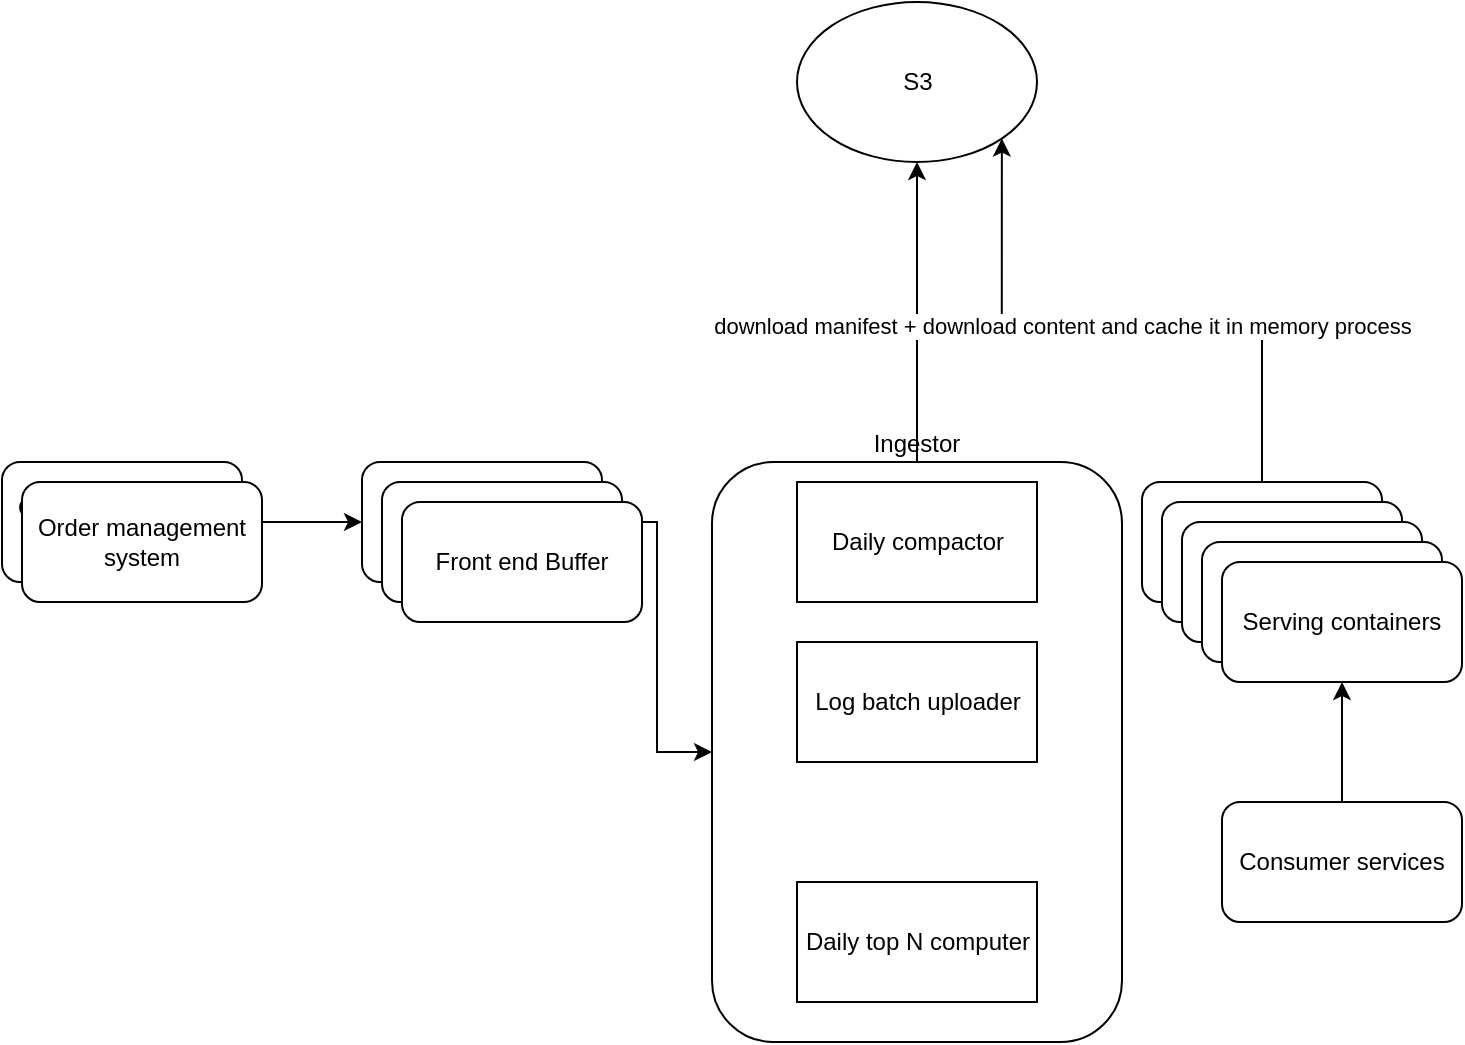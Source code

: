<mxfile>
    <diagram id="AFPm3s70NBBsmX_n86MJ" name="Sales rank">
        <mxGraphModel dx="569" dy="847" grid="1" gridSize="10" guides="1" tooltips="1" connect="1" arrows="1" fold="1" page="1" pageScale="1" pageWidth="850" pageHeight="1100" math="0" shadow="0">
            <root>
                <mxCell id="0"/>
                <mxCell id="1" parent="0"/>
                <mxCell id="28" value="" style="edgeStyle=orthogonalEdgeStyle;rounded=0;orthogonalLoop=1;jettySize=auto;html=1;entryX=0;entryY=0.5;entryDx=0;entryDy=0;" parent="1" source="26" target="29" edge="1">
                    <mxGeometry relative="1" as="geometry">
                        <mxPoint x="270" y="350" as="targetPoint"/>
                    </mxGeometry>
                </mxCell>
                <mxCell id="26" value="Order management system" style="rounded=1;whiteSpace=wrap;html=1;" parent="1" vertex="1">
                    <mxGeometry x="70" y="320" width="120" height="60" as="geometry"/>
                </mxCell>
                <mxCell id="37" value="" style="edgeStyle=orthogonalEdgeStyle;rounded=0;orthogonalLoop=1;jettySize=auto;html=1;" parent="1" source="29" target="36" edge="1">
                    <mxGeometry relative="1" as="geometry"/>
                </mxCell>
                <mxCell id="29" value="Front end Buffer" style="rounded=1;whiteSpace=wrap;html=1;" parent="1" vertex="1">
                    <mxGeometry x="250" y="320" width="120" height="60" as="geometry"/>
                </mxCell>
                <mxCell id="40" value="" style="edgeStyle=orthogonalEdgeStyle;rounded=0;orthogonalLoop=1;jettySize=auto;html=1;" parent="1" source="36" target="39" edge="1">
                    <mxGeometry relative="1" as="geometry"/>
                </mxCell>
                <mxCell id="36" value="Ingestor" style="rounded=1;whiteSpace=wrap;html=1;labelPosition=center;verticalLabelPosition=top;align=center;verticalAlign=bottom;" parent="1" vertex="1">
                    <mxGeometry x="425" y="320" width="205" height="290" as="geometry"/>
                </mxCell>
                <mxCell id="39" value="S3" style="ellipse;whiteSpace=wrap;html=1;" parent="1" vertex="1">
                    <mxGeometry x="467.5" y="90" width="120" height="80" as="geometry"/>
                </mxCell>
                <mxCell id="42" style="edgeStyle=orthogonalEdgeStyle;rounded=0;orthogonalLoop=1;jettySize=auto;html=1;exitX=0.5;exitY=0;exitDx=0;exitDy=0;entryX=1;entryY=1;entryDx=0;entryDy=0;" parent="1" source="41" target="39" edge="1">
                    <mxGeometry relative="1" as="geometry"/>
                </mxCell>
                <mxCell id="47" value="download manifest + download content and cache it in memory process" style="edgeLabel;html=1;align=center;verticalAlign=middle;resizable=0;points=[];" parent="42" vertex="1" connectable="0">
                    <mxGeometry x="0.195" y="2" relative="1" as="geometry">
                        <mxPoint as="offset"/>
                    </mxGeometry>
                </mxCell>
                <mxCell id="41" value="Serving containers" style="rounded=1;whiteSpace=wrap;html=1;" parent="1" vertex="1">
                    <mxGeometry x="640" y="330" width="120" height="60" as="geometry"/>
                </mxCell>
                <mxCell id="43" value="Serving containers" style="rounded=1;whiteSpace=wrap;html=1;" parent="1" vertex="1">
                    <mxGeometry x="650" y="340" width="120" height="60" as="geometry"/>
                </mxCell>
                <mxCell id="44" value="Serving containers" style="rounded=1;whiteSpace=wrap;html=1;" parent="1" vertex="1">
                    <mxGeometry x="660" y="350" width="120" height="60" as="geometry"/>
                </mxCell>
                <mxCell id="45" value="Serving containers" style="rounded=1;whiteSpace=wrap;html=1;" parent="1" vertex="1">
                    <mxGeometry x="670" y="360" width="120" height="60" as="geometry"/>
                </mxCell>
                <mxCell id="46" value="Serving containers" style="rounded=1;whiteSpace=wrap;html=1;" parent="1" vertex="1">
                    <mxGeometry x="680" y="370" width="120" height="60" as="geometry"/>
                </mxCell>
                <mxCell id="49" value="" style="edgeStyle=orthogonalEdgeStyle;rounded=0;orthogonalLoop=1;jettySize=auto;html=1;" parent="1" source="48" target="46" edge="1">
                    <mxGeometry relative="1" as="geometry"/>
                </mxCell>
                <mxCell id="48" value="Consumer services" style="rounded=1;whiteSpace=wrap;html=1;" parent="1" vertex="1">
                    <mxGeometry x="680" y="490" width="120" height="60" as="geometry"/>
                </mxCell>
                <mxCell id="50" value="Front end Buffer" style="rounded=1;whiteSpace=wrap;html=1;" parent="1" vertex="1">
                    <mxGeometry x="260" y="330" width="120" height="60" as="geometry"/>
                </mxCell>
                <mxCell id="51" value="Front end Buffer" style="rounded=1;whiteSpace=wrap;html=1;" parent="1" vertex="1">
                    <mxGeometry x="270" y="340" width="120" height="60" as="geometry"/>
                </mxCell>
                <mxCell id="54" value="Order management system" style="rounded=1;whiteSpace=wrap;html=1;" parent="1" vertex="1">
                    <mxGeometry x="80" y="330" width="120" height="60" as="geometry"/>
                </mxCell>
                <mxCell id="56" value="Daily compactor" style="rounded=0;whiteSpace=wrap;html=1;" parent="1" vertex="1">
                    <mxGeometry x="467.5" y="330" width="120" height="60" as="geometry"/>
                </mxCell>
                <mxCell id="57" value="Daily top N computer" style="rounded=0;whiteSpace=wrap;html=1;" parent="1" vertex="1">
                    <mxGeometry x="467.5" y="530" width="120" height="60" as="geometry"/>
                </mxCell>
                <mxCell id="58" value="Log batch uploader" style="rounded=0;whiteSpace=wrap;html=1;" parent="1" vertex="1">
                    <mxGeometry x="467.5" y="410" width="120" height="60" as="geometry"/>
                </mxCell>
            </root>
        </mxGraphModel>
    </diagram>
    <diagram id="jKgEYjnHm2MC6o7U8wDL" name="Dropbox">
        <mxGraphModel dx="931" dy="1167" grid="1" gridSize="10" guides="1" tooltips="1" connect="1" arrows="1" fold="1" page="1" pageScale="1" pageWidth="850" pageHeight="1100" math="0" shadow="0">
            <root>
                <mxCell id="DSjtpxqueDzjzjg9a0Ww-0"/>
                <mxCell id="DSjtpxqueDzjzjg9a0Ww-1" parent="DSjtpxqueDzjzjg9a0Ww-0"/>
                <mxCell id="DSjtpxqueDzjzjg9a0Ww-2" value="" style="outlineConnect=0;fontColor=#232F3E;gradientColor=none;fillColor=#232F3E;strokeColor=none;dashed=0;verticalLabelPosition=bottom;verticalAlign=top;align=center;html=1;fontSize=12;fontStyle=0;aspect=fixed;pointerEvents=1;shape=mxgraph.aws4.client;" parent="DSjtpxqueDzjzjg9a0Ww-1" vertex="1">
                    <mxGeometry x="80" y="410" width="78" height="76" as="geometry"/>
                </mxCell>
                <mxCell id="DSjtpxqueDzjzjg9a0Ww-3" value="" style="outlineConnect=0;fontColor=#232F3E;gradientColor=none;fillColor=#232F3E;strokeColor=none;dashed=0;verticalLabelPosition=bottom;verticalAlign=top;align=center;html=1;fontSize=12;fontStyle=0;aspect=fixed;pointerEvents=1;shape=mxgraph.aws4.client;" parent="DSjtpxqueDzjzjg9a0Ww-1" vertex="1">
                    <mxGeometry x="80" y="200" width="78" height="76" as="geometry"/>
                </mxCell>
                <mxCell id="waVIdy9hcFAFfPzVqJSb-1" value="&lt;h1&gt;Node A&lt;/h1&gt;&lt;div&gt;/ folder 1&lt;/div&gt;&lt;div&gt;&amp;nbsp; &amp;nbsp; file 1&lt;/div&gt;&lt;div&gt;&amp;nbsp; &amp;nbsp; file 2&lt;/div&gt;&lt;div&gt;&amp;nbsp; &amp;nbsp; / file 3&lt;/div&gt;&lt;div&gt;&amp;nbsp; &amp;nbsp; &amp;nbsp; &amp;nbsp; file 1&lt;/div&gt;&lt;div&gt;&amp;nbsp; &amp;nbsp; &amp;nbsp; &amp;nbsp; file 2&lt;/div&gt;" style="text;html=1;strokeColor=none;fillColor=none;spacing=5;spacingTop=-20;whiteSpace=wrap;overflow=hidden;rounded=0;" vertex="1" parent="DSjtpxqueDzjzjg9a0Ww-1">
                    <mxGeometry x="180" y="190" width="190" height="150" as="geometry"/>
                </mxCell>
                <mxCell id="waVIdy9hcFAFfPzVqJSb-2" value="&lt;h1&gt;Node B&lt;/h1&gt;&lt;div&gt;/ folder 1&lt;/div&gt;&lt;div&gt;&amp;nbsp; &amp;nbsp; file 1&lt;/div&gt;&lt;div&gt;&amp;nbsp; &amp;nbsp; file 2&lt;/div&gt;&lt;div&gt;&amp;nbsp; &amp;nbsp; / file 3&lt;/div&gt;&lt;div&gt;&amp;nbsp; &amp;nbsp; &amp;nbsp; &amp;nbsp; file 1&lt;/div&gt;&lt;div&gt;&amp;nbsp; &amp;nbsp; &amp;nbsp; &amp;nbsp; file 2&lt;/div&gt;" style="text;html=1;strokeColor=none;fillColor=none;spacing=5;spacingTop=-20;whiteSpace=wrap;overflow=hidden;rounded=0;" vertex="1" parent="DSjtpxqueDzjzjg9a0Ww-1">
                    <mxGeometry x="180" y="410" width="190" height="150" as="geometry"/>
                </mxCell>
                <mxCell id="waVIdy9hcFAFfPzVqJSb-3" value="Synchronization service" style="rounded=1;whiteSpace=wrap;html=1;" vertex="1" parent="DSjtpxqueDzjzjg9a0Ww-1">
                    <mxGeometry x="360" y="290" width="120" height="60" as="geometry"/>
                </mxCell>
                <mxCell id="waVIdy9hcFAFfPzVqJSb-4" value="" style="endArrow=classic;html=1;entryX=0;entryY=0.75;entryDx=0;entryDy=0;" edge="1" parent="DSjtpxqueDzjzjg9a0Ww-1" source="DSjtpxqueDzjzjg9a0Ww-2" target="waVIdy9hcFAFfPzVqJSb-3">
                    <mxGeometry width="50" height="50" relative="1" as="geometry">
                        <mxPoint x="270" y="440" as="sourcePoint"/>
                        <mxPoint x="320" y="390" as="targetPoint"/>
                    </mxGeometry>
                </mxCell>
                <mxCell id="waVIdy9hcFAFfPzVqJSb-5" value="" style="endArrow=classic;html=1;entryX=0;entryY=0.5;entryDx=0;entryDy=0;" edge="1" parent="DSjtpxqueDzjzjg9a0Ww-1" source="DSjtpxqueDzjzjg9a0Ww-3" target="waVIdy9hcFAFfPzVqJSb-3">
                    <mxGeometry width="50" height="50" relative="1" as="geometry">
                        <mxPoint x="270" y="440" as="sourcePoint"/>
                        <mxPoint x="320" y="390" as="targetPoint"/>
                    </mxGeometry>
                </mxCell>
            </root>
        </mxGraphModel>
    </diagram>
</mxfile>